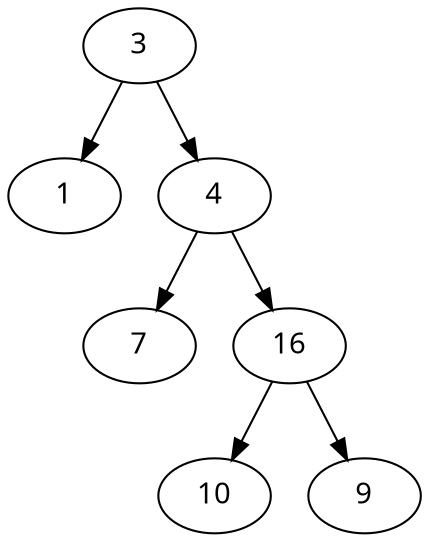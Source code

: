 digraph arbre {
    node [fontname="Courrier"];
    0 [label="10"];
    1 [label="1"];
    2 [label="9"];
    3 [label="3"];
    4 [label="7"];
    5 [label="4"];
    6 [label="16"];

    3 -> 5;
    3 -> 1;

    5 -> 6;
    5 -> 4;

    6 -> 0;
    6 -> 2;
}
